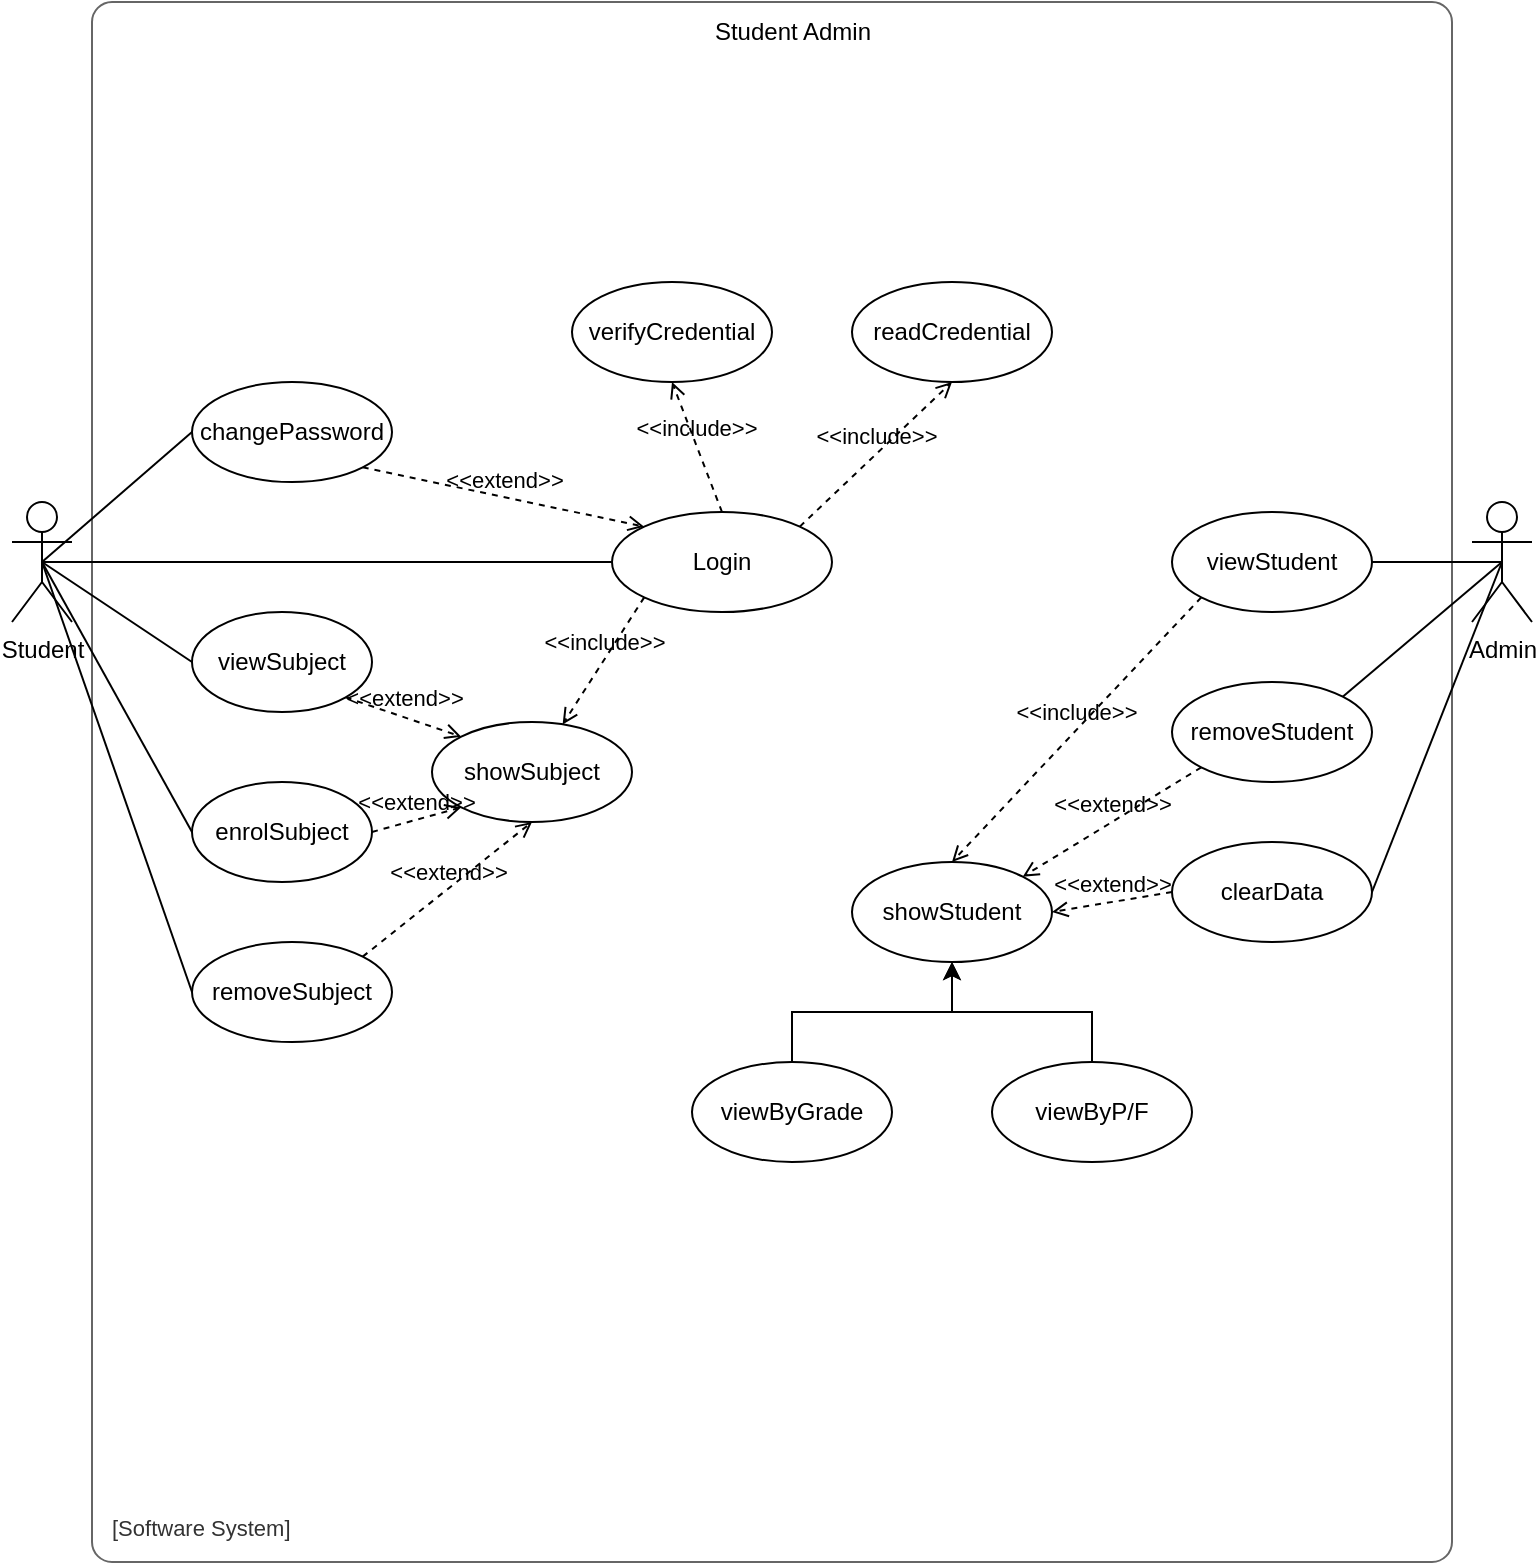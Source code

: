 <mxfile version="24.2.1" type="github">
  <diagram name="第 1 页" id="xnCZrE-RYGJ9Ql_Pjhxi">
    <mxGraphModel dx="1002" dy="569" grid="1" gridSize="10" guides="1" tooltips="1" connect="1" arrows="1" fold="1" page="1" pageScale="1" pageWidth="827" pageHeight="1169" math="0" shadow="0">
      <root>
        <mxCell id="0" />
        <mxCell id="1" parent="0" />
        <mxCell id="ytdfbroChEIPxz8VioPT-1" value="Login" style="ellipse;whiteSpace=wrap;html=1;" parent="1" vertex="1">
          <mxGeometry x="340" y="335" width="110" height="50" as="geometry" />
        </mxCell>
        <mxCell id="ytdfbroChEIPxz8VioPT-2" value="Student" style="shape=umlActor;verticalLabelPosition=bottom;verticalAlign=top;html=1;" parent="1" vertex="1">
          <mxGeometry x="40" y="330" width="30" height="60" as="geometry" />
        </mxCell>
        <mxCell id="ytdfbroChEIPxz8VioPT-3" value="Admin" style="shape=umlActor;verticalLabelPosition=bottom;verticalAlign=top;html=1;" parent="1" vertex="1">
          <mxGeometry x="770" y="330" width="30" height="60" as="geometry" />
        </mxCell>
        <mxCell id="ytdfbroChEIPxz8VioPT-14" value="enrolSubject" style="ellipse;whiteSpace=wrap;html=1;" parent="1" vertex="1">
          <mxGeometry x="130" y="470" width="90" height="50" as="geometry" />
        </mxCell>
        <mxCell id="ytdfbroChEIPxz8VioPT-15" value="readCredential" style="ellipse;whiteSpace=wrap;html=1;" parent="1" vertex="1">
          <mxGeometry x="460" y="220" width="100" height="50" as="geometry" />
        </mxCell>
        <mxCell id="ytdfbroChEIPxz8VioPT-22" value="&amp;lt;&amp;lt;include&amp;gt;&amp;gt;" style="html=1;verticalAlign=bottom;labelBackgroundColor=none;endArrow=open;endFill=0;dashed=1;rounded=0;exitX=1;exitY=0;exitDx=0;exitDy=0;entryX=0.5;entryY=1;entryDx=0;entryDy=0;" parent="1" source="ytdfbroChEIPxz8VioPT-1" target="ytdfbroChEIPxz8VioPT-15" edge="1">
          <mxGeometry width="160" relative="1" as="geometry">
            <mxPoint x="330" y="390" as="sourcePoint" />
            <mxPoint x="300" y="250" as="targetPoint" />
          </mxGeometry>
        </mxCell>
        <mxCell id="ytdfbroChEIPxz8VioPT-23" value="removeSubject" style="ellipse;whiteSpace=wrap;html=1;" parent="1" vertex="1">
          <mxGeometry x="130" y="550" width="100" height="50" as="geometry" />
        </mxCell>
        <mxCell id="ytdfbroChEIPxz8VioPT-24" value="showSubject" style="ellipse;whiteSpace=wrap;html=1;" parent="1" vertex="1">
          <mxGeometry x="250" y="440" width="100" height="50" as="geometry" />
        </mxCell>
        <mxCell id="ytdfbroChEIPxz8VioPT-25" value="verifyCredential" style="ellipse;whiteSpace=wrap;html=1;" parent="1" vertex="1">
          <mxGeometry x="320" y="220" width="100" height="50" as="geometry" />
        </mxCell>
        <mxCell id="ytdfbroChEIPxz8VioPT-27" value="&amp;lt;&amp;lt;include&amp;gt;&amp;gt;" style="html=1;verticalAlign=bottom;labelBackgroundColor=none;endArrow=open;endFill=0;dashed=1;rounded=0;exitX=0;exitY=1;exitDx=0;exitDy=0;" parent="1" source="ytdfbroChEIPxz8VioPT-1" target="ytdfbroChEIPxz8VioPT-24" edge="1">
          <mxGeometry width="160" relative="1" as="geometry">
            <mxPoint x="330" y="560" as="sourcePoint" />
            <mxPoint x="490" y="560" as="targetPoint" />
          </mxGeometry>
        </mxCell>
        <mxCell id="ytdfbroChEIPxz8VioPT-28" value="viewSubject" style="ellipse;whiteSpace=wrap;html=1;" parent="1" vertex="1">
          <mxGeometry x="130" y="385" width="90" height="50" as="geometry" />
        </mxCell>
        <mxCell id="ytdfbroChEIPxz8VioPT-29" value="&amp;lt;&amp;lt;extend&amp;gt;&amp;gt;" style="html=1;verticalAlign=bottom;labelBackgroundColor=none;endArrow=open;endFill=0;dashed=1;rounded=0;exitX=1;exitY=1;exitDx=0;exitDy=0;entryX=0;entryY=0;entryDx=0;entryDy=0;" parent="1" source="ytdfbroChEIPxz8VioPT-28" target="ytdfbroChEIPxz8VioPT-24" edge="1">
          <mxGeometry width="160" relative="1" as="geometry">
            <mxPoint x="330" y="560" as="sourcePoint" />
            <mxPoint x="490" y="560" as="targetPoint" />
          </mxGeometry>
        </mxCell>
        <mxCell id="ytdfbroChEIPxz8VioPT-30" value="&amp;lt;&amp;lt;extend&amp;gt;&amp;gt;" style="html=1;verticalAlign=bottom;labelBackgroundColor=none;endArrow=open;endFill=0;dashed=1;rounded=0;exitX=1;exitY=0.5;exitDx=0;exitDy=0;entryX=0;entryY=1;entryDx=0;entryDy=0;" parent="1" source="ytdfbroChEIPxz8VioPT-14" target="ytdfbroChEIPxz8VioPT-24" edge="1">
          <mxGeometry width="160" relative="1" as="geometry">
            <mxPoint x="210" y="550" as="sourcePoint" />
            <mxPoint x="250" y="485" as="targetPoint" />
          </mxGeometry>
        </mxCell>
        <mxCell id="ytdfbroChEIPxz8VioPT-31" value="&amp;lt;&amp;lt;extend&amp;gt;&amp;gt;" style="html=1;verticalAlign=bottom;labelBackgroundColor=none;endArrow=open;endFill=0;dashed=1;rounded=0;entryX=0.5;entryY=1;entryDx=0;entryDy=0;exitX=1;exitY=0;exitDx=0;exitDy=0;" parent="1" source="ytdfbroChEIPxz8VioPT-23" target="ytdfbroChEIPxz8VioPT-24" edge="1">
          <mxGeometry x="-0.001" width="160" relative="1" as="geometry">
            <mxPoint x="300" y="550" as="sourcePoint" />
            <mxPoint x="490" y="560" as="targetPoint" />
            <mxPoint as="offset" />
          </mxGeometry>
        </mxCell>
        <mxCell id="ytdfbroChEIPxz8VioPT-33" value="&amp;lt;&amp;lt;include&amp;gt;&amp;gt;" style="html=1;verticalAlign=bottom;labelBackgroundColor=none;endArrow=open;endFill=0;dashed=1;rounded=0;exitX=0.5;exitY=0;exitDx=0;exitDy=0;entryX=0.5;entryY=1;entryDx=0;entryDy=0;" parent="1" source="ytdfbroChEIPxz8VioPT-1" target="ytdfbroChEIPxz8VioPT-25" edge="1">
          <mxGeometry width="160" relative="1" as="geometry">
            <mxPoint x="366" y="352" as="sourcePoint" />
            <mxPoint x="210" y="280" as="targetPoint" />
            <Array as="points" />
          </mxGeometry>
        </mxCell>
        <mxCell id="ytdfbroChEIPxz8VioPT-34" value="viewStudent" style="ellipse;whiteSpace=wrap;html=1;" parent="1" vertex="1">
          <mxGeometry x="620" y="335" width="100" height="50" as="geometry" />
        </mxCell>
        <mxCell id="ytdfbroChEIPxz8VioPT-35" value="showStudent" style="ellipse;whiteSpace=wrap;html=1;" parent="1" vertex="1">
          <mxGeometry x="460" y="510" width="100" height="50" as="geometry" />
        </mxCell>
        <mxCell id="5UvR5qZqalnG6Jr9rY_1-34" style="edgeStyle=orthogonalEdgeStyle;rounded=0;orthogonalLoop=1;jettySize=auto;html=1;exitX=0.5;exitY=0;exitDx=0;exitDy=0;entryX=0.5;entryY=1;entryDx=0;entryDy=0;" edge="1" parent="1" source="ytdfbroChEIPxz8VioPT-42" target="ytdfbroChEIPxz8VioPT-35">
          <mxGeometry relative="1" as="geometry" />
        </mxCell>
        <mxCell id="ytdfbroChEIPxz8VioPT-42" value="viewByP/F" style="ellipse;whiteSpace=wrap;html=1;" parent="1" vertex="1">
          <mxGeometry x="530" y="610" width="100" height="50" as="geometry" />
        </mxCell>
        <mxCell id="5UvR5qZqalnG6Jr9rY_1-33" style="edgeStyle=orthogonalEdgeStyle;rounded=0;orthogonalLoop=1;jettySize=auto;html=1;exitX=0.5;exitY=0;exitDx=0;exitDy=0;entryX=0.5;entryY=1;entryDx=0;entryDy=0;" edge="1" parent="1" source="ytdfbroChEIPxz8VioPT-43" target="ytdfbroChEIPxz8VioPT-35">
          <mxGeometry relative="1" as="geometry" />
        </mxCell>
        <mxCell id="ytdfbroChEIPxz8VioPT-43" value="viewByGrade" style="ellipse;whiteSpace=wrap;html=1;" parent="1" vertex="1">
          <mxGeometry x="380" y="610" width="100" height="50" as="geometry" />
        </mxCell>
        <mxCell id="8EjMO7MKFWChGQMVFiih-1" value="removeStudent" style="ellipse;whiteSpace=wrap;html=1;" parent="1" vertex="1">
          <mxGeometry x="620" y="420" width="100" height="50" as="geometry" />
        </mxCell>
        <mxCell id="8EjMO7MKFWChGQMVFiih-2" value="&amp;lt;&amp;lt;extend&amp;gt;&amp;gt;" style="html=1;verticalAlign=bottom;labelBackgroundColor=none;endArrow=open;endFill=0;dashed=1;rounded=0;entryX=1;entryY=0;entryDx=0;entryDy=0;exitX=0;exitY=1;exitDx=0;exitDy=0;" parent="1" source="8EjMO7MKFWChGQMVFiih-1" target="ytdfbroChEIPxz8VioPT-35" edge="1">
          <mxGeometry width="160" relative="1" as="geometry">
            <mxPoint x="710" y="490" as="sourcePoint" />
            <mxPoint x="444.645" y="522.678" as="targetPoint" />
            <Array as="points" />
          </mxGeometry>
        </mxCell>
        <mxCell id="8EjMO7MKFWChGQMVFiih-4" value="clearData" style="ellipse;whiteSpace=wrap;html=1;" parent="1" vertex="1">
          <mxGeometry x="620" y="500" width="100" height="50" as="geometry" />
        </mxCell>
        <object placeholders="1" c4Name="" c4Type="" c4Application="Software System" label="&lt;font style=&quot;font-size: 16px&quot;&gt;&lt;b&gt;&lt;div style=&quot;text-align: left&quot;&gt;%c4Name%&lt;/div&gt;&lt;/b&gt;&lt;/font&gt;&lt;div style=&quot;text-align: left&quot;&gt;[%c4Application%]&lt;/div&gt;" id="5UvR5qZqalnG6Jr9rY_1-10">
          <mxCell style="rounded=1;fontSize=11;whiteSpace=wrap;html=1;arcSize=20;fillColor=none;strokeColor=#666666;fontColor=#333333;labelBackgroundColor=none;align=left;verticalAlign=bottom;labelBorderColor=none;spacingTop=0;spacing=10;metaEdit=1;rotatable=0;perimeter=rectanglePerimeter;noLabel=0;labelPadding=0;allowArrows=0;connectable=0;expand=0;recursiveResize=0;editable=1;pointerEvents=0;absoluteArcSize=1;points=[[0.25,0,0],[0.5,0,0],[0.75,0,0],[1,0.25,0],[1,0.5,0],[1,0.75,0],[0.75,1,0],[0.5,1,0],[0.25,1,0],[0,0.75,0],[0,0.5,0],[0,0.25,0]];" vertex="1" parent="1">
            <mxGeometry x="80" y="80" width="680" height="780" as="geometry" />
          </mxCell>
        </object>
        <mxCell id="5UvR5qZqalnG6Jr9rY_1-11" value="Student Admin" style="text;html=1;align=center;verticalAlign=middle;resizable=0;points=[];autosize=1;strokeColor=none;fillColor=none;" vertex="1" parent="1">
          <mxGeometry x="380" y="80" width="100" height="30" as="geometry" />
        </mxCell>
        <mxCell id="5UvR5qZqalnG6Jr9rY_1-19" value="changePassword" style="ellipse;whiteSpace=wrap;html=1;" vertex="1" parent="1">
          <mxGeometry x="130" y="270" width="100" height="50" as="geometry" />
        </mxCell>
        <mxCell id="5UvR5qZqalnG6Jr9rY_1-20" value="&amp;lt;&amp;lt;extend&amp;gt;&amp;gt;" style="html=1;verticalAlign=bottom;labelBackgroundColor=none;endArrow=open;endFill=0;dashed=1;rounded=0;exitX=1;exitY=1;exitDx=0;exitDy=0;entryX=0;entryY=0;entryDx=0;entryDy=0;" edge="1" parent="1" source="5UvR5qZqalnG6Jr9rY_1-19" target="ytdfbroChEIPxz8VioPT-1">
          <mxGeometry width="160" relative="1" as="geometry">
            <mxPoint x="430" y="300" as="sourcePoint" />
            <mxPoint x="590" y="300" as="targetPoint" />
          </mxGeometry>
        </mxCell>
        <mxCell id="5UvR5qZqalnG6Jr9rY_1-23" value="" style="endArrow=none;startArrow=none;endFill=0;startFill=0;endSize=8;html=1;verticalAlign=bottom;labelBackgroundColor=none;strokeWidth=1;rounded=0;exitX=0.5;exitY=0.5;exitDx=0;exitDy=0;exitPerimeter=0;entryX=0;entryY=0.5;entryDx=0;entryDy=0;" edge="1" parent="1" source="ytdfbroChEIPxz8VioPT-2" target="ytdfbroChEIPxz8VioPT-1">
          <mxGeometry width="160" relative="1" as="geometry">
            <mxPoint x="150" y="359.5" as="sourcePoint" />
            <mxPoint x="310" y="359.5" as="targetPoint" />
          </mxGeometry>
        </mxCell>
        <mxCell id="5UvR5qZqalnG6Jr9rY_1-24" value="" style="endArrow=none;startArrow=none;endFill=0;startFill=0;endSize=8;html=1;verticalAlign=bottom;labelBackgroundColor=none;strokeWidth=1;rounded=0;exitX=0.5;exitY=0.5;exitDx=0;exitDy=0;exitPerimeter=0;entryX=0;entryY=0.5;entryDx=0;entryDy=0;" edge="1" parent="1" source="ytdfbroChEIPxz8VioPT-2" target="5UvR5qZqalnG6Jr9rY_1-19">
          <mxGeometry width="160" relative="1" as="geometry">
            <mxPoint x="330" y="450" as="sourcePoint" />
            <mxPoint x="490" y="450" as="targetPoint" />
          </mxGeometry>
        </mxCell>
        <mxCell id="5UvR5qZqalnG6Jr9rY_1-25" value="" style="endArrow=none;startArrow=none;endFill=0;startFill=0;endSize=8;html=1;verticalAlign=bottom;labelBackgroundColor=none;strokeWidth=1;rounded=0;exitX=0.5;exitY=0.5;exitDx=0;exitDy=0;exitPerimeter=0;entryX=0;entryY=0.5;entryDx=0;entryDy=0;" edge="1" parent="1" source="ytdfbroChEIPxz8VioPT-2" target="ytdfbroChEIPxz8VioPT-28">
          <mxGeometry width="160" relative="1" as="geometry">
            <mxPoint x="330" y="450" as="sourcePoint" />
            <mxPoint x="490" y="450" as="targetPoint" />
          </mxGeometry>
        </mxCell>
        <mxCell id="5UvR5qZqalnG6Jr9rY_1-26" value="" style="endArrow=none;startArrow=none;endFill=0;startFill=0;endSize=8;html=1;verticalAlign=bottom;labelBackgroundColor=none;strokeWidth=1;rounded=0;exitX=0.5;exitY=0.5;exitDx=0;exitDy=0;exitPerimeter=0;entryX=0;entryY=0.5;entryDx=0;entryDy=0;" edge="1" parent="1" source="ytdfbroChEIPxz8VioPT-2" target="ytdfbroChEIPxz8VioPT-14">
          <mxGeometry width="160" relative="1" as="geometry">
            <mxPoint x="330" y="450" as="sourcePoint" />
            <mxPoint x="490" y="450" as="targetPoint" />
          </mxGeometry>
        </mxCell>
        <mxCell id="5UvR5qZqalnG6Jr9rY_1-27" value="" style="endArrow=none;startArrow=none;endFill=0;startFill=0;endSize=8;html=1;verticalAlign=bottom;labelBackgroundColor=none;strokeWidth=1;rounded=0;entryX=0;entryY=0.5;entryDx=0;entryDy=0;exitX=0.5;exitY=0.5;exitDx=0;exitDy=0;exitPerimeter=0;" edge="1" parent="1" source="ytdfbroChEIPxz8VioPT-2" target="ytdfbroChEIPxz8VioPT-23">
          <mxGeometry width="160" relative="1" as="geometry">
            <mxPoint x="60" y="360" as="sourcePoint" />
            <mxPoint x="490" y="450" as="targetPoint" />
          </mxGeometry>
        </mxCell>
        <mxCell id="5UvR5qZqalnG6Jr9rY_1-29" value="" style="endArrow=none;startArrow=none;endFill=0;startFill=0;endSize=8;html=1;verticalAlign=bottom;labelBackgroundColor=none;strokeWidth=1;rounded=0;entryX=1;entryY=0.5;entryDx=0;entryDy=0;exitX=0.5;exitY=0.5;exitDx=0;exitDy=0;exitPerimeter=0;" edge="1" parent="1" source="ytdfbroChEIPxz8VioPT-3" target="ytdfbroChEIPxz8VioPT-34">
          <mxGeometry width="160" relative="1" as="geometry">
            <mxPoint x="790" y="360" as="sourcePoint" />
            <mxPoint x="490" y="450" as="targetPoint" />
          </mxGeometry>
        </mxCell>
        <mxCell id="5UvR5qZqalnG6Jr9rY_1-35" value="&amp;lt;&amp;lt;include&amp;gt;&amp;gt;" style="html=1;verticalAlign=bottom;labelBackgroundColor=none;endArrow=open;endFill=0;dashed=1;rounded=0;exitX=0;exitY=1;exitDx=0;exitDy=0;entryX=0.5;entryY=0;entryDx=0;entryDy=0;" edge="1" parent="1" source="ytdfbroChEIPxz8VioPT-34" target="ytdfbroChEIPxz8VioPT-35">
          <mxGeometry width="160" relative="1" as="geometry">
            <mxPoint x="330" y="450" as="sourcePoint" />
            <mxPoint x="490" y="450" as="targetPoint" />
          </mxGeometry>
        </mxCell>
        <mxCell id="5UvR5qZqalnG6Jr9rY_1-36" value="" style="endArrow=none;startArrow=none;endFill=0;startFill=0;endSize=8;html=1;verticalAlign=bottom;labelBackgroundColor=none;strokeWidth=1;rounded=0;exitX=0.5;exitY=0.5;exitDx=0;exitDy=0;exitPerimeter=0;entryX=1;entryY=0;entryDx=0;entryDy=0;" edge="1" parent="1" source="ytdfbroChEIPxz8VioPT-3" target="8EjMO7MKFWChGQMVFiih-1">
          <mxGeometry width="160" relative="1" as="geometry">
            <mxPoint x="330" y="450" as="sourcePoint" />
            <mxPoint x="490" y="450" as="targetPoint" />
          </mxGeometry>
        </mxCell>
        <mxCell id="5UvR5qZqalnG6Jr9rY_1-39" value="&amp;lt;&amp;lt;extend&amp;gt;&amp;gt;" style="html=1;verticalAlign=bottom;labelBackgroundColor=none;endArrow=open;endFill=0;dashed=1;rounded=0;entryX=1;entryY=0.5;entryDx=0;entryDy=0;exitX=0;exitY=0.5;exitDx=0;exitDy=0;" edge="1" parent="1" source="8EjMO7MKFWChGQMVFiih-4" target="ytdfbroChEIPxz8VioPT-35">
          <mxGeometry width="160" relative="1" as="geometry">
            <mxPoint x="610" y="520" as="sourcePoint" />
            <mxPoint x="490" y="450" as="targetPoint" />
          </mxGeometry>
        </mxCell>
        <mxCell id="5UvR5qZqalnG6Jr9rY_1-40" value="" style="endArrow=none;startArrow=none;endFill=0;startFill=0;endSize=8;html=1;verticalAlign=bottom;labelBackgroundColor=none;strokeWidth=1;rounded=0;exitX=1;exitY=0.5;exitDx=0;exitDy=0;entryX=0.5;entryY=0.5;entryDx=0;entryDy=0;entryPerimeter=0;" edge="1" parent="1" source="8EjMO7MKFWChGQMVFiih-4" target="ytdfbroChEIPxz8VioPT-3">
          <mxGeometry width="160" relative="1" as="geometry">
            <mxPoint x="330" y="450" as="sourcePoint" />
            <mxPoint x="490" y="450" as="targetPoint" />
          </mxGeometry>
        </mxCell>
      </root>
    </mxGraphModel>
  </diagram>
</mxfile>
